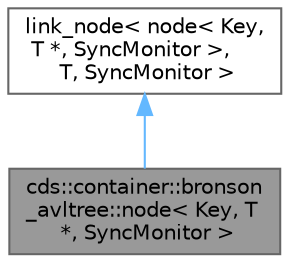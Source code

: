 digraph "cds::container::bronson_avltree::node&lt; Key, T *, SyncMonitor &gt;"
{
 // LATEX_PDF_SIZE
  bgcolor="transparent";
  edge [fontname=Helvetica,fontsize=10,labelfontname=Helvetica,labelfontsize=10];
  node [fontname=Helvetica,fontsize=10,shape=box,height=0.2,width=0.4];
  Node1 [id="Node000001",label="cds::container::bronson\l_avltree::node\< Key, T\l *, SyncMonitor \>",height=0.2,width=0.4,color="gray40", fillcolor="grey60", style="filled", fontcolor="black",tooltip="BronsonAVLTree internal node"];
  Node2 -> Node1 [id="edge1_Node000001_Node000002",dir="back",color="steelblue1",style="solid",tooltip=" "];
  Node2 [id="Node000002",label="link_node\< node\< Key,\l T *, SyncMonitor \>,\l T, SyncMonitor \>",height=0.2,width=0.4,color="gray40", fillcolor="white", style="filled",tooltip=" "];
}
